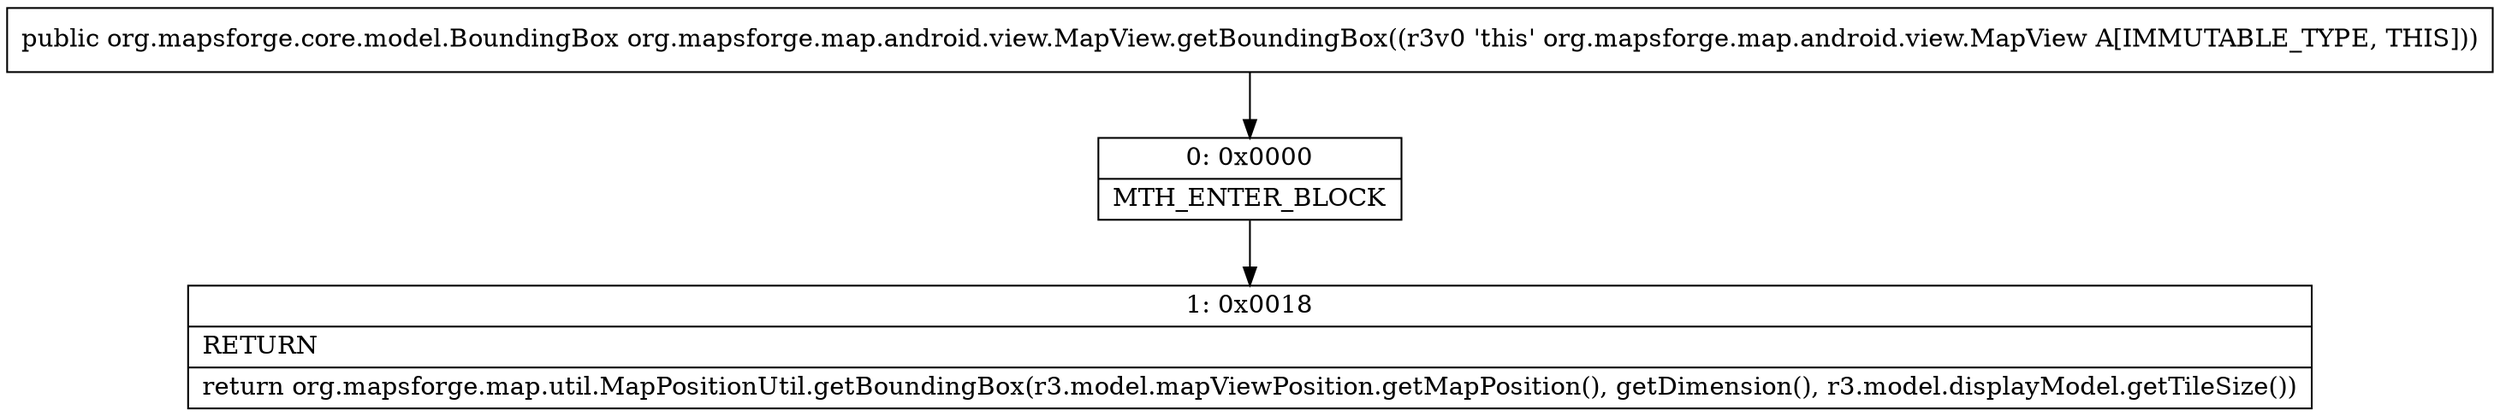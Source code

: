digraph "CFG fororg.mapsforge.map.android.view.MapView.getBoundingBox()Lorg\/mapsforge\/core\/model\/BoundingBox;" {
Node_0 [shape=record,label="{0\:\ 0x0000|MTH_ENTER_BLOCK\l}"];
Node_1 [shape=record,label="{1\:\ 0x0018|RETURN\l|return org.mapsforge.map.util.MapPositionUtil.getBoundingBox(r3.model.mapViewPosition.getMapPosition(), getDimension(), r3.model.displayModel.getTileSize())\l}"];
MethodNode[shape=record,label="{public org.mapsforge.core.model.BoundingBox org.mapsforge.map.android.view.MapView.getBoundingBox((r3v0 'this' org.mapsforge.map.android.view.MapView A[IMMUTABLE_TYPE, THIS])) }"];
MethodNode -> Node_0;
Node_0 -> Node_1;
}

